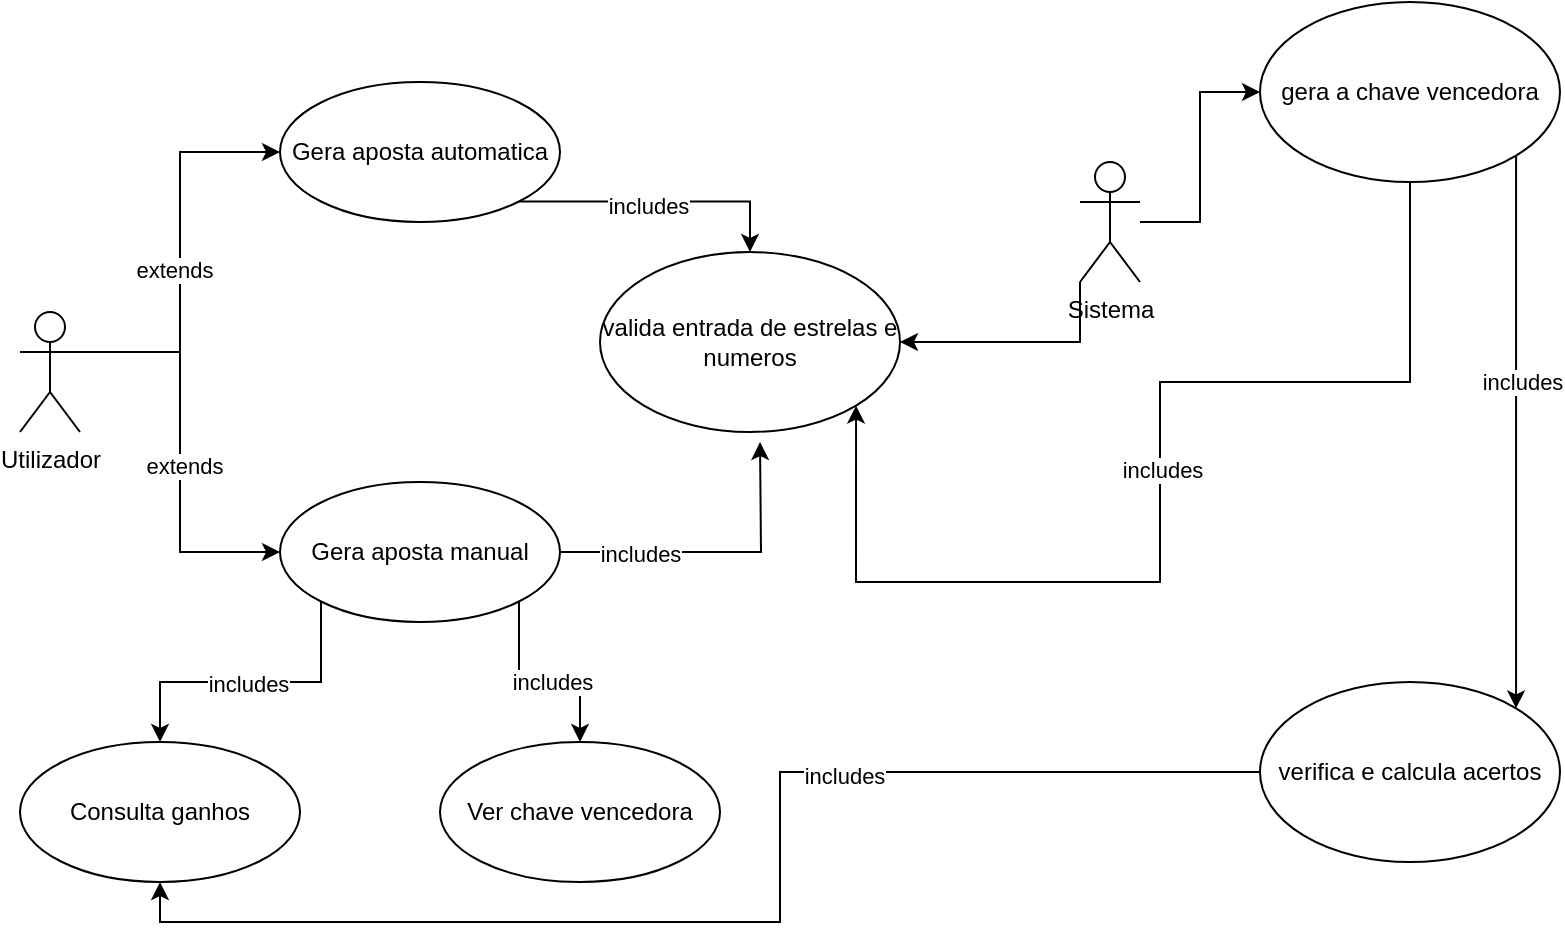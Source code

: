 <mxfile version="27.1.3" pages="2">
  <diagram name="Use cases" id="8xORzIAlI3ZlQFJDhumA">
    <mxGraphModel grid="1" page="1" gridSize="10" guides="1" tooltips="1" connect="1" arrows="1" fold="1" pageScale="1" pageWidth="827" pageHeight="1169" math="0" shadow="0">
      <root>
        <mxCell id="0" />
        <mxCell id="1" parent="0" />
        <mxCell id="QBcXgWzNrOb4AxYPAEIN-6" style="edgeStyle=orthogonalEdgeStyle;rounded=0;orthogonalLoop=1;jettySize=auto;html=1;exitX=1;exitY=0.333;exitDx=0;exitDy=0;exitPerimeter=0;entryX=0;entryY=0.5;entryDx=0;entryDy=0;" edge="1" parent="1" source="SaRQmjbwt-UjurNbTrt0-1" target="SaRQmjbwt-UjurNbTrt0-4">
          <mxGeometry relative="1" as="geometry" />
        </mxCell>
        <mxCell id="QBcXgWzNrOb4AxYPAEIN-9" value="extends" style="edgeLabel;html=1;align=center;verticalAlign=middle;resizable=0;points=[];" vertex="1" connectable="0" parent="QBcXgWzNrOb4AxYPAEIN-6">
          <mxGeometry x="-0.084" y="3" relative="1" as="geometry">
            <mxPoint as="offset" />
          </mxGeometry>
        </mxCell>
        <mxCell id="QBcXgWzNrOb4AxYPAEIN-8" style="edgeStyle=orthogonalEdgeStyle;rounded=0;orthogonalLoop=1;jettySize=auto;html=1;exitX=1;exitY=0.333;exitDx=0;exitDy=0;exitPerimeter=0;entryX=0;entryY=0.5;entryDx=0;entryDy=0;" edge="1" parent="1" source="SaRQmjbwt-UjurNbTrt0-1" target="SaRQmjbwt-UjurNbTrt0-5">
          <mxGeometry relative="1" as="geometry" />
        </mxCell>
        <mxCell id="QBcXgWzNrOb4AxYPAEIN-10" value="extends" style="edgeLabel;html=1;align=center;verticalAlign=middle;resizable=0;points=[];" vertex="1" connectable="0" parent="QBcXgWzNrOb4AxYPAEIN-8">
          <mxGeometry x="0.065" y="2" relative="1" as="geometry">
            <mxPoint as="offset" />
          </mxGeometry>
        </mxCell>
        <mxCell id="SaRQmjbwt-UjurNbTrt0-1" value="Utilizador" style="shape=umlActor;verticalLabelPosition=bottom;verticalAlign=top;html=1;" parent="1" vertex="1">
          <mxGeometry x="30" y="125" width="30" height="60" as="geometry" />
        </mxCell>
        <mxCell id="QBcXgWzNrOb4AxYPAEIN-5" style="edgeStyle=orthogonalEdgeStyle;rounded=0;orthogonalLoop=1;jettySize=auto;html=1;entryX=0;entryY=0.5;entryDx=0;entryDy=0;" edge="1" parent="1" source="SaRQmjbwt-UjurNbTrt0-3" target="SaRQmjbwt-UjurNbTrt0-11">
          <mxGeometry relative="1" as="geometry" />
        </mxCell>
        <mxCell id="QBcXgWzNrOb4AxYPAEIN-15" style="edgeStyle=orthogonalEdgeStyle;rounded=0;orthogonalLoop=1;jettySize=auto;html=1;exitX=0;exitY=1;exitDx=0;exitDy=0;exitPerimeter=0;" edge="1" parent="1" source="SaRQmjbwt-UjurNbTrt0-3" target="SaRQmjbwt-UjurNbTrt0-8">
          <mxGeometry relative="1" as="geometry" />
        </mxCell>
        <mxCell id="SaRQmjbwt-UjurNbTrt0-3" value="Sistema" style="shape=umlActor;verticalLabelPosition=bottom;verticalAlign=top;html=1;" parent="1" vertex="1">
          <mxGeometry x="560" y="50" width="30" height="60" as="geometry" />
        </mxCell>
        <mxCell id="QBcXgWzNrOb4AxYPAEIN-16" style="edgeStyle=orthogonalEdgeStyle;rounded=0;orthogonalLoop=1;jettySize=auto;html=1;exitX=1;exitY=1;exitDx=0;exitDy=0;" edge="1" parent="1" source="SaRQmjbwt-UjurNbTrt0-4" target="SaRQmjbwt-UjurNbTrt0-8">
          <mxGeometry relative="1" as="geometry" />
        </mxCell>
        <mxCell id="QBcXgWzNrOb4AxYPAEIN-18" value="includes" style="edgeLabel;html=1;align=center;verticalAlign=middle;resizable=0;points=[];" vertex="1" connectable="0" parent="QBcXgWzNrOb4AxYPAEIN-16">
          <mxGeometry x="-0.088" y="-2" relative="1" as="geometry">
            <mxPoint as="offset" />
          </mxGeometry>
        </mxCell>
        <mxCell id="SaRQmjbwt-UjurNbTrt0-4" value="Gera aposta automatica" style="ellipse;whiteSpace=wrap;html=1;" parent="1" vertex="1">
          <mxGeometry x="160" y="10" width="140" height="70" as="geometry" />
        </mxCell>
        <mxCell id="QBcXgWzNrOb4AxYPAEIN-17" style="edgeStyle=orthogonalEdgeStyle;rounded=0;orthogonalLoop=1;jettySize=auto;html=1;exitX=1;exitY=0.5;exitDx=0;exitDy=0;" edge="1" parent="1" source="SaRQmjbwt-UjurNbTrt0-5">
          <mxGeometry relative="1" as="geometry">
            <mxPoint x="400" y="190.0" as="targetPoint" />
          </mxGeometry>
        </mxCell>
        <mxCell id="QBcXgWzNrOb4AxYPAEIN-19" value="includes" style="edgeLabel;html=1;align=center;verticalAlign=middle;resizable=0;points=[];" vertex="1" connectable="0" parent="QBcXgWzNrOb4AxYPAEIN-17">
          <mxGeometry x="-0.485" y="-1" relative="1" as="geometry">
            <mxPoint as="offset" />
          </mxGeometry>
        </mxCell>
        <mxCell id="QBcXgWzNrOb4AxYPAEIN-24" style="edgeStyle=orthogonalEdgeStyle;rounded=0;orthogonalLoop=1;jettySize=auto;html=1;exitX=0;exitY=1;exitDx=0;exitDy=0;entryX=0.5;entryY=0;entryDx=0;entryDy=0;" edge="1" parent="1" source="SaRQmjbwt-UjurNbTrt0-5" target="SaRQmjbwt-UjurNbTrt0-6">
          <mxGeometry relative="1" as="geometry" />
        </mxCell>
        <mxCell id="QBcXgWzNrOb4AxYPAEIN-26" value="includes" style="edgeLabel;html=1;align=center;verticalAlign=middle;resizable=0;points=[];" vertex="1" connectable="0" parent="QBcXgWzNrOb4AxYPAEIN-24">
          <mxGeometry x="0.027" y="1" relative="1" as="geometry">
            <mxPoint as="offset" />
          </mxGeometry>
        </mxCell>
        <mxCell id="QBcXgWzNrOb4AxYPAEIN-25" style="edgeStyle=orthogonalEdgeStyle;rounded=0;orthogonalLoop=1;jettySize=auto;html=1;exitX=1;exitY=1;exitDx=0;exitDy=0;" edge="1" parent="1" source="SaRQmjbwt-UjurNbTrt0-5" target="SaRQmjbwt-UjurNbTrt0-7">
          <mxGeometry relative="1" as="geometry" />
        </mxCell>
        <mxCell id="QBcXgWzNrOb4AxYPAEIN-27" value="includes" style="edgeLabel;html=1;align=center;verticalAlign=middle;resizable=0;points=[];" vertex="1" connectable="0" parent="QBcXgWzNrOb4AxYPAEIN-25">
          <mxGeometry x="0.127" relative="1" as="geometry">
            <mxPoint as="offset" />
          </mxGeometry>
        </mxCell>
        <mxCell id="SaRQmjbwt-UjurNbTrt0-5" value="Gera aposta manual" style="ellipse;whiteSpace=wrap;html=1;" parent="1" vertex="1">
          <mxGeometry x="160" y="210" width="140" height="70" as="geometry" />
        </mxCell>
        <mxCell id="SaRQmjbwt-UjurNbTrt0-6" value="Consulta ganhos" style="ellipse;whiteSpace=wrap;html=1;" parent="1" vertex="1">
          <mxGeometry x="30" y="340" width="140" height="70" as="geometry" />
        </mxCell>
        <mxCell id="SaRQmjbwt-UjurNbTrt0-7" value="Ver chave vencedora" style="ellipse;whiteSpace=wrap;html=1;" parent="1" vertex="1">
          <mxGeometry x="240" y="340" width="140" height="70" as="geometry" />
        </mxCell>
        <mxCell id="SaRQmjbwt-UjurNbTrt0-8" value="valida entrada de estrelas e numeros" style="ellipse;whiteSpace=wrap;html=1;" parent="1" vertex="1">
          <mxGeometry x="320" y="95" width="150" height="90" as="geometry" />
        </mxCell>
        <mxCell id="QBcXgWzNrOb4AxYPAEIN-32" style="edgeStyle=orthogonalEdgeStyle;rounded=0;orthogonalLoop=1;jettySize=auto;html=1;entryX=0.5;entryY=1;entryDx=0;entryDy=0;" edge="1" parent="1" source="SaRQmjbwt-UjurNbTrt0-10" target="SaRQmjbwt-UjurNbTrt0-6">
          <mxGeometry relative="1" as="geometry" />
        </mxCell>
        <mxCell id="QBcXgWzNrOb4AxYPAEIN-33" value="includes" style="edgeLabel;html=1;align=center;verticalAlign=middle;resizable=0;points=[];" vertex="1" connectable="0" parent="QBcXgWzNrOb4AxYPAEIN-32">
          <mxGeometry x="-0.353" y="2" relative="1" as="geometry">
            <mxPoint as="offset" />
          </mxGeometry>
        </mxCell>
        <mxCell id="SaRQmjbwt-UjurNbTrt0-10" value="verifica e calcula acertos" style="ellipse;whiteSpace=wrap;html=1;" parent="1" vertex="1">
          <mxGeometry x="650" y="310" width="150" height="90" as="geometry" />
        </mxCell>
        <mxCell id="QBcXgWzNrOb4AxYPAEIN-20" style="edgeStyle=orthogonalEdgeStyle;rounded=0;orthogonalLoop=1;jettySize=auto;html=1;exitX=0.5;exitY=1;exitDx=0;exitDy=0;entryX=1;entryY=1;entryDx=0;entryDy=0;" edge="1" parent="1" source="SaRQmjbwt-UjurNbTrt0-11" target="SaRQmjbwt-UjurNbTrt0-8">
          <mxGeometry relative="1" as="geometry">
            <mxPoint x="530" y="260" as="targetPoint" />
            <Array as="points">
              <mxPoint x="725" y="160" />
              <mxPoint x="600" y="160" />
              <mxPoint x="600" y="260" />
              <mxPoint x="448" y="260" />
            </Array>
          </mxGeometry>
        </mxCell>
        <mxCell id="QBcXgWzNrOb4AxYPAEIN-22" value="includes" style="edgeLabel;html=1;align=center;verticalAlign=middle;resizable=0;points=[];" vertex="1" connectable="0" parent="QBcXgWzNrOb4AxYPAEIN-20">
          <mxGeometry x="-0.049" y="1" relative="1" as="geometry">
            <mxPoint as="offset" />
          </mxGeometry>
        </mxCell>
        <mxCell id="QBcXgWzNrOb4AxYPAEIN-30" style="edgeStyle=orthogonalEdgeStyle;rounded=0;orthogonalLoop=1;jettySize=auto;html=1;exitX=1;exitY=1;exitDx=0;exitDy=0;entryX=1;entryY=0;entryDx=0;entryDy=0;" edge="1" parent="1" source="SaRQmjbwt-UjurNbTrt0-11" target="SaRQmjbwt-UjurNbTrt0-10">
          <mxGeometry relative="1" as="geometry" />
        </mxCell>
        <mxCell id="QBcXgWzNrOb4AxYPAEIN-31" value="includes" style="edgeLabel;html=1;align=center;verticalAlign=middle;resizable=0;points=[];" vertex="1" connectable="0" parent="QBcXgWzNrOb4AxYPAEIN-30">
          <mxGeometry x="-0.186" y="3" relative="1" as="geometry">
            <mxPoint as="offset" />
          </mxGeometry>
        </mxCell>
        <mxCell id="SaRQmjbwt-UjurNbTrt0-11" value="gera a chave vencedora" style="ellipse;whiteSpace=wrap;html=1;" parent="1" vertex="1">
          <mxGeometry x="650" y="-30" width="150" height="90" as="geometry" />
        </mxCell>
      </root>
    </mxGraphModel>
  </diagram>
  <diagram id="7L4O7lPYuUKSg4fx2L3h" name="Diagrama de classes">
    <mxGraphModel dx="868" dy="468" grid="1" gridSize="10" guides="1" tooltips="1" connect="1" arrows="1" fold="1" page="1" pageScale="1" pageWidth="827" pageHeight="1169" math="0" shadow="0">
      <root>
        <mxCell id="0" />
        <mxCell id="1" parent="0" />
        <mxCell id="p_6aNMzzfYxKtWnTql1X-1" value="LotteryManager" style="swimlane;fontStyle=1;align=center;verticalAlign=top;childLayout=stackLayout;horizontal=1;startSize=26;horizontalStack=0;resizeParent=1;resizeParentMax=0;resizeLast=0;collapsible=1;marginBottom=0;whiteSpace=wrap;html=1;" vertex="1" parent="1">
          <mxGeometry x="50" y="50" width="330" height="370" as="geometry">
            <mxRectangle x="330" y="250" width="70" height="30" as="alternateBounds" />
          </mxGeometry>
        </mxCell>
        <mxCell id="p_6aNMzzfYxKtWnTql1X-2" value="- vector&amp;lt;Bet&amp;gt; userBets&lt;div&gt;&lt;br&gt;&lt;div&gt;- Bet winningBet&lt;/div&gt;&lt;/div&gt;" style="text;strokeColor=none;fillColor=none;align=left;verticalAlign=top;spacingLeft=4;spacingRight=4;overflow=hidden;rotatable=0;points=[[0,0.5],[1,0.5]];portConstraint=eastwest;whiteSpace=wrap;html=1;" vertex="1" parent="p_6aNMzzfYxKtWnTql1X-1">
          <mxGeometry y="26" width="330" height="54" as="geometry" />
        </mxCell>
        <mxCell id="p_6aNMzzfYxKtWnTql1X-3" value="" style="line;strokeWidth=1;fillColor=none;align=left;verticalAlign=middle;spacingTop=-1;spacingLeft=3;spacingRight=3;rotatable=0;labelPosition=right;points=[];portConstraint=eastwest;strokeColor=inherit;" vertex="1" parent="p_6aNMzzfYxKtWnTql1X-1">
          <mxGeometry y="80" width="330" height="8" as="geometry" />
        </mxCell>
        <mxCell id="p_6aNMzzfYxKtWnTql1X-4" value="&lt;div&gt;-generateUniqueNumbers(int, int, int) : vector&amp;lt;int&amp;gt;&lt;/div&gt;&lt;div&gt;&lt;br&gt;&lt;/div&gt;&lt;div&gt;-generateWinningBet() : void&lt;/div&gt;&lt;div&gt;&lt;br&gt;&lt;/div&gt;&lt;div&gt;-calculatePrize(int, int) : int&lt;/div&gt;&lt;div&gt;&lt;br&gt;&lt;/div&gt;&lt;div&gt;+Ticket()&lt;/div&gt;&lt;div&gt;&lt;br&gt;&lt;/div&gt;&lt;div&gt;+generateAutomaticBet() : void&lt;/div&gt;&lt;div&gt;&lt;br&gt;&lt;/div&gt;&lt;div&gt;+generateUserBet() : void&lt;/div&gt;&lt;div&gt;&lt;br&gt;&lt;/div&gt;&lt;div&gt;+viewUserBets() : void&lt;/div&gt;&lt;div&gt;&lt;br&gt;&lt;/div&gt;&lt;div&gt;+viewWinningBet() : void&lt;/div&gt;&lt;div&gt;&lt;br&gt;&lt;/div&gt;&lt;div&gt;+viewGains() : void&lt;/div&gt;" style="text;strokeColor=none;fillColor=none;align=left;verticalAlign=top;spacingLeft=4;spacingRight=4;overflow=hidden;rotatable=0;points=[[0,0.5],[1,0.5]];portConstraint=eastwest;whiteSpace=wrap;html=1;" vertex="1" parent="p_6aNMzzfYxKtWnTql1X-1">
          <mxGeometry y="88" width="330" height="282" as="geometry" />
        </mxCell>
        <mxCell id="p_6aNMzzfYxKtWnTql1X-11" value="Bet" style="swimlane;fontStyle=1;align=center;verticalAlign=top;childLayout=stackLayout;horizontal=1;startSize=26;horizontalStack=0;resizeParent=1;resizeParentMax=0;resizeLast=0;collapsible=1;marginBottom=0;whiteSpace=wrap;html=1;" vertex="1" parent="1">
          <mxGeometry x="490" y="100" width="330" height="410" as="geometry">
            <mxRectangle x="330" y="250" width="70" height="30" as="alternateBounds" />
          </mxGeometry>
        </mxCell>
        <mxCell id="p_6aNMzzfYxKtWnTql1X-12" value="&lt;div&gt;-vector~int~ numbers&lt;/div&gt;&lt;div&gt;&lt;br&gt;&lt;/div&gt;&lt;div&gt;-vector~int~ stars&lt;/div&gt;&lt;div&gt;&lt;br&gt;&lt;/div&gt;&lt;div&gt;-int premio&lt;/div&gt;" style="text;strokeColor=none;fillColor=none;align=left;verticalAlign=top;spacingLeft=4;spacingRight=4;overflow=hidden;rotatable=0;points=[[0,0.5],[1,0.5]];portConstraint=eastwest;whiteSpace=wrap;html=1;" vertex="1" parent="p_6aNMzzfYxKtWnTql1X-11">
          <mxGeometry y="26" width="330" height="94" as="geometry" />
        </mxCell>
        <mxCell id="p_6aNMzzfYxKtWnTql1X-13" value="" style="line;strokeWidth=1;fillColor=none;align=left;verticalAlign=middle;spacingTop=-1;spacingLeft=3;spacingRight=3;rotatable=0;labelPosition=right;points=[];portConstraint=eastwest;strokeColor=inherit;" vertex="1" parent="p_6aNMzzfYxKtWnTql1X-11">
          <mxGeometry y="120" width="330" height="8" as="geometry" />
        </mxCell>
        <mxCell id="p_6aNMzzfYxKtWnTql1X-14" value="&lt;div&gt;+Bet()&lt;/div&gt;&lt;div&gt;&lt;br&gt;&lt;/div&gt;&lt;div&gt;+setNumbers(vector&amp;lt;int&amp;gt;)&lt;/div&gt;&lt;div&gt;&lt;br&gt;&lt;/div&gt;&lt;div&gt;+setStars(vector&amp;lt;int&amp;gt;)&lt;/div&gt;&lt;div&gt;&lt;br&gt;&lt;/div&gt;&lt;div&gt;+setPremio(int)&lt;/div&gt;&lt;div&gt;&lt;br&gt;&lt;/div&gt;&lt;div&gt;+getNumbers() : vector&amp;lt;int&amp;gt;&lt;/div&gt;&lt;div&gt;&lt;br&gt;&lt;/div&gt;&lt;div&gt;+getStars() : vector&amp;lt;int&amp;gt;&lt;/div&gt;&lt;div&gt;&lt;br&gt;&lt;/div&gt;&lt;div&gt;+getPremio() : int&lt;/div&gt;&lt;div&gt;&lt;br&gt;&lt;/div&gt;&lt;div&gt;+print() : void&lt;/div&gt;" style="text;strokeColor=none;fillColor=none;align=left;verticalAlign=top;spacingLeft=4;spacingRight=4;overflow=hidden;rotatable=0;points=[[0,0.5],[1,0.5]];portConstraint=eastwest;whiteSpace=wrap;html=1;" vertex="1" parent="p_6aNMzzfYxKtWnTql1X-11">
          <mxGeometry y="128" width="330" height="282" as="geometry" />
        </mxCell>
      </root>
    </mxGraphModel>
  </diagram>
</mxfile>
